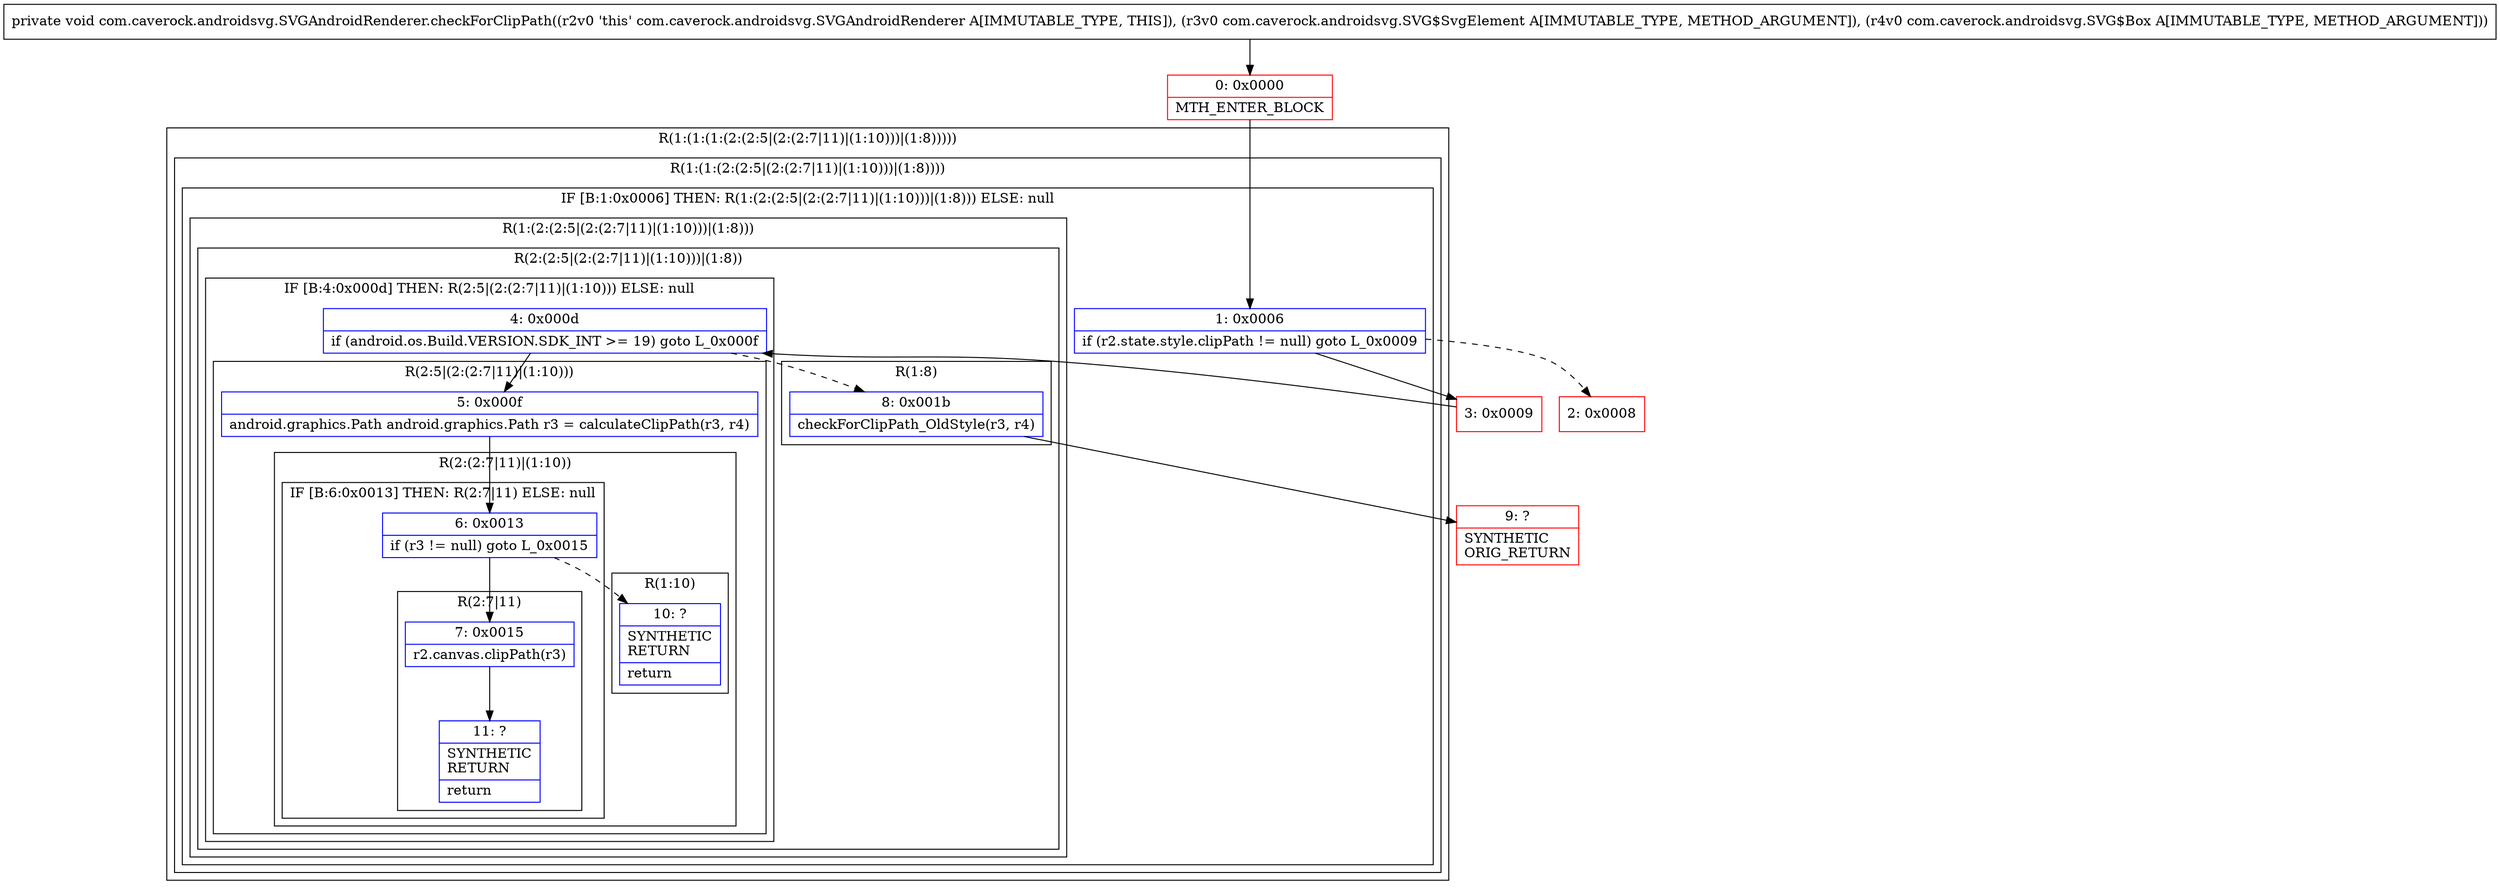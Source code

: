 digraph "CFG forcom.caverock.androidsvg.SVGAndroidRenderer.checkForClipPath(Lcom\/caverock\/androidsvg\/SVG$SvgElement;Lcom\/caverock\/androidsvg\/SVG$Box;)V" {
subgraph cluster_Region_1616412580 {
label = "R(1:(1:(1:(2:(2:5|(2:(2:7|11)|(1:10)))|(1:8)))))";
node [shape=record,color=blue];
subgraph cluster_Region_1880037482 {
label = "R(1:(1:(2:(2:5|(2:(2:7|11)|(1:10)))|(1:8))))";
node [shape=record,color=blue];
subgraph cluster_IfRegion_1322891454 {
label = "IF [B:1:0x0006] THEN: R(1:(2:(2:5|(2:(2:7|11)|(1:10)))|(1:8))) ELSE: null";
node [shape=record,color=blue];
Node_1 [shape=record,label="{1\:\ 0x0006|if (r2.state.style.clipPath != null) goto L_0x0009\l}"];
subgraph cluster_Region_24853561 {
label = "R(1:(2:(2:5|(2:(2:7|11)|(1:10)))|(1:8)))";
node [shape=record,color=blue];
subgraph cluster_Region_587056877 {
label = "R(2:(2:5|(2:(2:7|11)|(1:10)))|(1:8))";
node [shape=record,color=blue];
subgraph cluster_IfRegion_716785296 {
label = "IF [B:4:0x000d] THEN: R(2:5|(2:(2:7|11)|(1:10))) ELSE: null";
node [shape=record,color=blue];
Node_4 [shape=record,label="{4\:\ 0x000d|if (android.os.Build.VERSION.SDK_INT \>= 19) goto L_0x000f\l}"];
subgraph cluster_Region_1080283596 {
label = "R(2:5|(2:(2:7|11)|(1:10)))";
node [shape=record,color=blue];
Node_5 [shape=record,label="{5\:\ 0x000f|android.graphics.Path android.graphics.Path r3 = calculateClipPath(r3, r4)\l}"];
subgraph cluster_Region_690358065 {
label = "R(2:(2:7|11)|(1:10))";
node [shape=record,color=blue];
subgraph cluster_IfRegion_488353611 {
label = "IF [B:6:0x0013] THEN: R(2:7|11) ELSE: null";
node [shape=record,color=blue];
Node_6 [shape=record,label="{6\:\ 0x0013|if (r3 != null) goto L_0x0015\l}"];
subgraph cluster_Region_1370434663 {
label = "R(2:7|11)";
node [shape=record,color=blue];
Node_7 [shape=record,label="{7\:\ 0x0015|r2.canvas.clipPath(r3)\l}"];
Node_11 [shape=record,label="{11\:\ ?|SYNTHETIC\lRETURN\l|return\l}"];
}
}
subgraph cluster_Region_1902406872 {
label = "R(1:10)";
node [shape=record,color=blue];
Node_10 [shape=record,label="{10\:\ ?|SYNTHETIC\lRETURN\l|return\l}"];
}
}
}
}
subgraph cluster_Region_1029838519 {
label = "R(1:8)";
node [shape=record,color=blue];
Node_8 [shape=record,label="{8\:\ 0x001b|checkForClipPath_OldStyle(r3, r4)\l}"];
}
}
}
}
}
}
Node_0 [shape=record,color=red,label="{0\:\ 0x0000|MTH_ENTER_BLOCK\l}"];
Node_2 [shape=record,color=red,label="{2\:\ 0x0008}"];
Node_3 [shape=record,color=red,label="{3\:\ 0x0009}"];
Node_9 [shape=record,color=red,label="{9\:\ ?|SYNTHETIC\lORIG_RETURN\l}"];
MethodNode[shape=record,label="{private void com.caverock.androidsvg.SVGAndroidRenderer.checkForClipPath((r2v0 'this' com.caverock.androidsvg.SVGAndroidRenderer A[IMMUTABLE_TYPE, THIS]), (r3v0 com.caverock.androidsvg.SVG$SvgElement A[IMMUTABLE_TYPE, METHOD_ARGUMENT]), (r4v0 com.caverock.androidsvg.SVG$Box A[IMMUTABLE_TYPE, METHOD_ARGUMENT])) }"];
MethodNode -> Node_0;
Node_1 -> Node_2[style=dashed];
Node_1 -> Node_3;
Node_4 -> Node_5;
Node_4 -> Node_8[style=dashed];
Node_5 -> Node_6;
Node_6 -> Node_7;
Node_6 -> Node_10[style=dashed];
Node_7 -> Node_11;
Node_8 -> Node_9;
Node_0 -> Node_1;
Node_3 -> Node_4;
}

